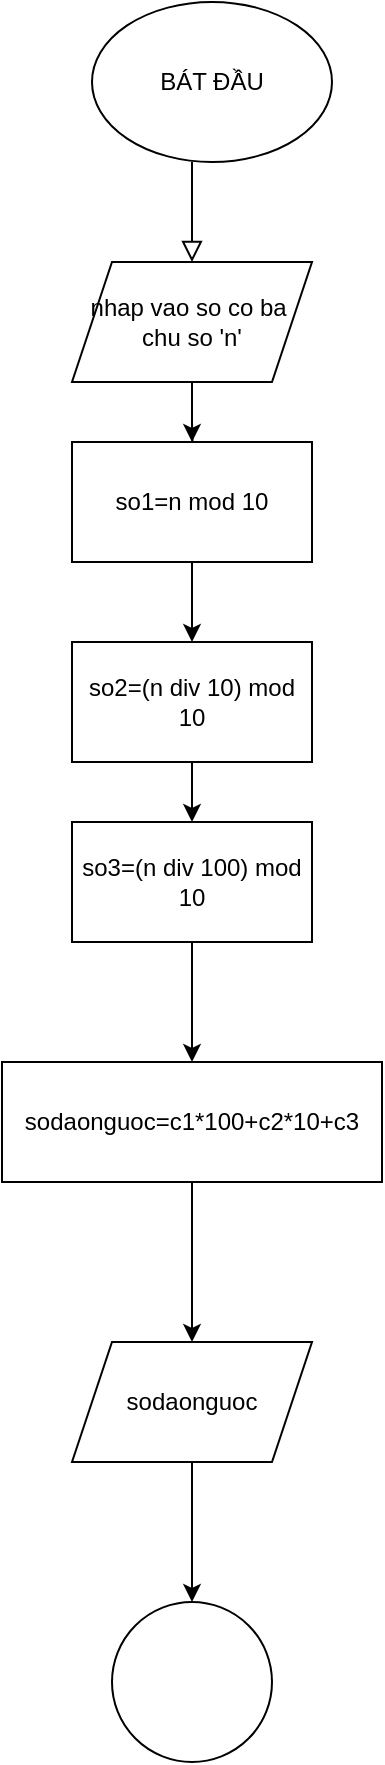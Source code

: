 <mxfile version="25.0.1">
  <diagram id="C5RBs43oDa-KdzZeNtuy" name="Page-1">
    <mxGraphModel dx="1036" dy="614" grid="1" gridSize="10" guides="1" tooltips="1" connect="1" arrows="1" fold="1" page="1" pageScale="1" pageWidth="827" pageHeight="1169" math="0" shadow="0">
      <root>
        <mxCell id="WIyWlLk6GJQsqaUBKTNV-0" />
        <mxCell id="WIyWlLk6GJQsqaUBKTNV-1" parent="WIyWlLk6GJQsqaUBKTNV-0" />
        <mxCell id="WIyWlLk6GJQsqaUBKTNV-2" value="" style="rounded=0;html=1;jettySize=auto;orthogonalLoop=1;fontSize=11;endArrow=block;endFill=0;endSize=8;strokeWidth=1;shadow=0;labelBackgroundColor=none;edgeStyle=orthogonalEdgeStyle;" parent="WIyWlLk6GJQsqaUBKTNV-1" edge="1">
          <mxGeometry relative="1" as="geometry">
            <mxPoint x="220" y="120" as="sourcePoint" />
            <mxPoint x="220" y="170" as="targetPoint" />
          </mxGeometry>
        </mxCell>
        <mxCell id="8R1D6Mwax6DbpLneIFSo-0" value="BÁT ĐẦU" style="ellipse;whiteSpace=wrap;html=1;" vertex="1" parent="WIyWlLk6GJQsqaUBKTNV-1">
          <mxGeometry x="170" y="40" width="120" height="80" as="geometry" />
        </mxCell>
        <mxCell id="8R1D6Mwax6DbpLneIFSo-3" value="" style="edgeStyle=orthogonalEdgeStyle;rounded=0;orthogonalLoop=1;jettySize=auto;html=1;" edge="1" parent="WIyWlLk6GJQsqaUBKTNV-1" source="8R1D6Mwax6DbpLneIFSo-1" target="8R1D6Mwax6DbpLneIFSo-2">
          <mxGeometry relative="1" as="geometry" />
        </mxCell>
        <mxCell id="8R1D6Mwax6DbpLneIFSo-1" value="nhap vao so co ba&amp;nbsp;&lt;div&gt;chu so &#39;n&#39;&lt;/div&gt;" style="shape=parallelogram;perimeter=parallelogramPerimeter;whiteSpace=wrap;html=1;fixedSize=1;" vertex="1" parent="WIyWlLk6GJQsqaUBKTNV-1">
          <mxGeometry x="160" y="170" width="120" height="60" as="geometry" />
        </mxCell>
        <mxCell id="8R1D6Mwax6DbpLneIFSo-8" value="" style="edgeStyle=orthogonalEdgeStyle;rounded=0;orthogonalLoop=1;jettySize=auto;html=1;" edge="1" parent="WIyWlLk6GJQsqaUBKTNV-1" source="8R1D6Mwax6DbpLneIFSo-4" target="8R1D6Mwax6DbpLneIFSo-7">
          <mxGeometry relative="1" as="geometry" />
        </mxCell>
        <mxCell id="8R1D6Mwax6DbpLneIFSo-4" value="so2=(n div 10) mod 10" style="rounded=0;whiteSpace=wrap;html=1;" vertex="1" parent="WIyWlLk6GJQsqaUBKTNV-1">
          <mxGeometry x="160" y="360" width="120" height="60" as="geometry" />
        </mxCell>
        <mxCell id="8R1D6Mwax6DbpLneIFSo-5" value="" style="rounded=0;html=1;jettySize=auto;orthogonalLoop=1;fontSize=11;endArrow=block;endFill=0;endSize=8;strokeWidth=1;shadow=0;labelBackgroundColor=none;edgeStyle=orthogonalEdgeStyle;" edge="1" parent="WIyWlLk6GJQsqaUBKTNV-1" target="8R1D6Mwax6DbpLneIFSo-2">
          <mxGeometry y="20" relative="1" as="geometry">
            <mxPoint as="offset" />
            <mxPoint x="220" y="250" as="sourcePoint" />
            <mxPoint x="210" y="530" as="targetPoint" />
            <Array as="points" />
          </mxGeometry>
        </mxCell>
        <mxCell id="8R1D6Mwax6DbpLneIFSo-6" value="" style="edgeStyle=orthogonalEdgeStyle;rounded=0;orthogonalLoop=1;jettySize=auto;html=1;" edge="1" parent="WIyWlLk6GJQsqaUBKTNV-1" source="8R1D6Mwax6DbpLneIFSo-2" target="8R1D6Mwax6DbpLneIFSo-4">
          <mxGeometry relative="1" as="geometry" />
        </mxCell>
        <mxCell id="8R1D6Mwax6DbpLneIFSo-2" value="so1=n mod 10" style="rounded=0;whiteSpace=wrap;html=1;" vertex="1" parent="WIyWlLk6GJQsqaUBKTNV-1">
          <mxGeometry x="160" y="260" width="120" height="60" as="geometry" />
        </mxCell>
        <mxCell id="8R1D6Mwax6DbpLneIFSo-11" value="" style="edgeStyle=orthogonalEdgeStyle;rounded=0;orthogonalLoop=1;jettySize=auto;html=1;" edge="1" parent="WIyWlLk6GJQsqaUBKTNV-1" source="8R1D6Mwax6DbpLneIFSo-7" target="8R1D6Mwax6DbpLneIFSo-9">
          <mxGeometry relative="1" as="geometry" />
        </mxCell>
        <mxCell id="8R1D6Mwax6DbpLneIFSo-7" value="so3=(n div 100) mod 10" style="rounded=0;whiteSpace=wrap;html=1;" vertex="1" parent="WIyWlLk6GJQsqaUBKTNV-1">
          <mxGeometry x="160" y="450" width="120" height="60" as="geometry" />
        </mxCell>
        <mxCell id="8R1D6Mwax6DbpLneIFSo-13" value="" style="edgeStyle=orthogonalEdgeStyle;rounded=0;orthogonalLoop=1;jettySize=auto;html=1;" edge="1" parent="WIyWlLk6GJQsqaUBKTNV-1" source="8R1D6Mwax6DbpLneIFSo-9" target="8R1D6Mwax6DbpLneIFSo-12">
          <mxGeometry relative="1" as="geometry" />
        </mxCell>
        <mxCell id="8R1D6Mwax6DbpLneIFSo-9" value="sodaonguoc=c1*100+c2*10+c3" style="rounded=0;whiteSpace=wrap;html=1;" vertex="1" parent="WIyWlLk6GJQsqaUBKTNV-1">
          <mxGeometry x="125" y="570" width="190" height="60" as="geometry" />
        </mxCell>
        <mxCell id="8R1D6Mwax6DbpLneIFSo-15" value="" style="edgeStyle=orthogonalEdgeStyle;rounded=0;orthogonalLoop=1;jettySize=auto;html=1;" edge="1" parent="WIyWlLk6GJQsqaUBKTNV-1" source="8R1D6Mwax6DbpLneIFSo-12" target="8R1D6Mwax6DbpLneIFSo-14">
          <mxGeometry relative="1" as="geometry" />
        </mxCell>
        <mxCell id="8R1D6Mwax6DbpLneIFSo-12" value="sodaonguoc" style="shape=parallelogram;perimeter=parallelogramPerimeter;whiteSpace=wrap;html=1;fixedSize=1;rounded=0;" vertex="1" parent="WIyWlLk6GJQsqaUBKTNV-1">
          <mxGeometry x="160" y="710" width="120" height="60" as="geometry" />
        </mxCell>
        <mxCell id="8R1D6Mwax6DbpLneIFSo-14" value="" style="ellipse;whiteSpace=wrap;html=1;rounded=0;" vertex="1" parent="WIyWlLk6GJQsqaUBKTNV-1">
          <mxGeometry x="180" y="840" width="80" height="80" as="geometry" />
        </mxCell>
      </root>
    </mxGraphModel>
  </diagram>
</mxfile>
